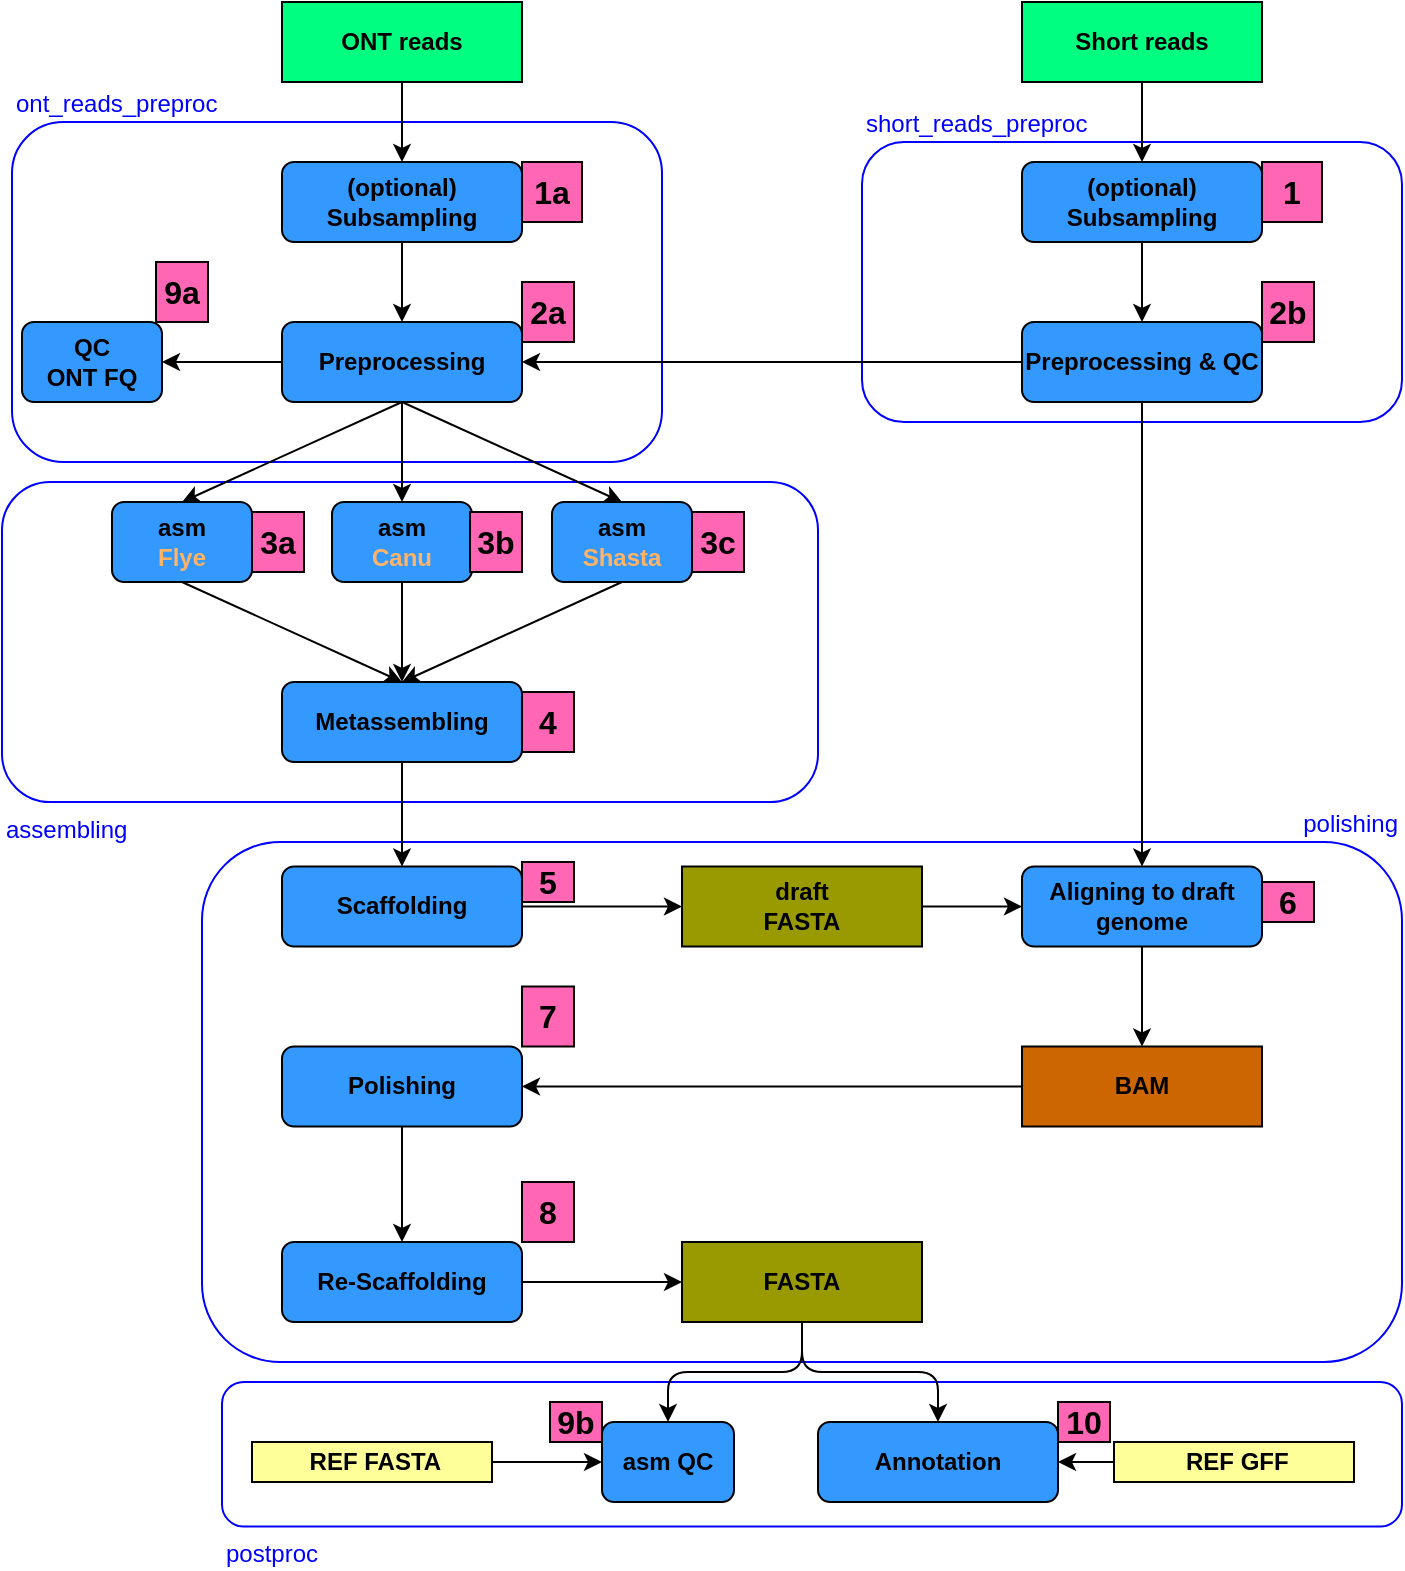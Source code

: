 <mxfile>
    <diagram id="Z8TSJrFf5ljXng2vy37_" name="Страница — 1">
        <mxGraphModel dx="889" dy="897" grid="1" gridSize="10" guides="1" tooltips="1" connect="1" arrows="1" fold="1" page="1" pageScale="1" pageWidth="827" pageHeight="1169" math="0" shadow="0">
            <root>
                <mxCell id="0"/>
                <mxCell id="1" parent="0"/>
                <mxCell id="78" value="&lt;span style=&quot;color: rgb(0, 0, 255);&quot;&gt;polishing&lt;/span&gt;" style="rounded=1;whiteSpace=wrap;html=1;fillColor=none;strokeColor=#0000FF;fontColor=#0000FF;labelPosition=center;verticalLabelPosition=top;align=right;verticalAlign=bottom;" vertex="1" parent="1">
                    <mxGeometry x="140" y="460" width="600" height="260" as="geometry"/>
                </mxCell>
                <mxCell id="79" value="postproc" style="rounded=1;whiteSpace=wrap;html=1;fillColor=none;strokeColor=#0000FF;fontColor=#0000FF;labelPosition=center;verticalLabelPosition=bottom;align=left;verticalAlign=top;" vertex="1" parent="1">
                    <mxGeometry x="150" y="730" width="590" height="72.25" as="geometry"/>
                </mxCell>
                <mxCell id="75" value="ont_reads_preproc" style="rounded=1;whiteSpace=wrap;html=1;fillColor=none;strokeColor=#0000FF;fontColor=#0000FF;labelPosition=center;verticalLabelPosition=top;align=left;verticalAlign=bottom;" vertex="1" parent="1">
                    <mxGeometry x="45" y="100" width="325" height="170" as="geometry"/>
                </mxCell>
                <mxCell id="77" value="&lt;span style=&quot;color: rgb(0, 0, 255);&quot;&gt;assembling&lt;/span&gt;" style="rounded=1;whiteSpace=wrap;html=1;fillColor=none;strokeColor=#0000FF;fontColor=#0000FF;labelPosition=center;verticalLabelPosition=bottom;align=left;verticalAlign=top;" vertex="1" parent="1">
                    <mxGeometry x="40" y="280" width="408" height="160" as="geometry"/>
                </mxCell>
                <mxCell id="76" value="&lt;span style=&quot;color: rgb(0, 0, 255);&quot;&gt;short_reads_preproc&lt;/span&gt;" style="rounded=1;whiteSpace=wrap;html=1;fillColor=none;strokeColor=#0000FF;fontColor=#0000FF;labelPosition=center;verticalLabelPosition=top;align=left;verticalAlign=bottom;" vertex="1" parent="1">
                    <mxGeometry x="470" y="110" width="270" height="140" as="geometry"/>
                </mxCell>
                <mxCell id="3" value="Short reads" style="rounded=0;whiteSpace=wrap;html=1;fontStyle=1;fillColor=#00FF80;" vertex="1" parent="1">
                    <mxGeometry x="550" y="40" width="120" height="40" as="geometry"/>
                </mxCell>
                <mxCell id="4" value="ONT reads" style="rounded=0;whiteSpace=wrap;html=1;fontStyle=1;fillColor=#00FF80;" vertex="1" parent="1">
                    <mxGeometry x="180" y="40" width="120" height="40" as="geometry"/>
                </mxCell>
                <mxCell id="5" value="(optional)&lt;div&gt;Subsampling&lt;/div&gt;" style="rounded=1;whiteSpace=wrap;html=1;fontStyle=1;fillColor=#3399FF;" vertex="1" parent="1">
                    <mxGeometry x="180" y="120" width="120" height="40" as="geometry"/>
                </mxCell>
                <mxCell id="6" value="(optional)&lt;div&gt;Subsampling&lt;/div&gt;" style="rounded=1;whiteSpace=wrap;html=1;fontStyle=1;fillColor=#3399FF;" vertex="1" parent="1">
                    <mxGeometry x="550" y="120" width="120" height="40" as="geometry"/>
                </mxCell>
                <mxCell id="7" value="Preprocessing" style="rounded=1;whiteSpace=wrap;html=1;fontStyle=1;fillColor=#3399FF;" vertex="1" parent="1">
                    <mxGeometry x="180" y="200" width="120" height="40" as="geometry"/>
                </mxCell>
                <mxCell id="8" value="Preprocessing &amp;amp; QC" style="rounded=1;whiteSpace=wrap;html=1;fontStyle=1;fillColor=#3399FF;" vertex="1" parent="1">
                    <mxGeometry x="550" y="200" width="120" height="40" as="geometry"/>
                </mxCell>
                <mxCell id="9" value="asm&lt;div&gt;&lt;font style=&quot;color: rgb(255, 179, 102);&quot;&gt;Flye&lt;/font&gt;&lt;/div&gt;" style="rounded=1;whiteSpace=wrap;html=1;fontStyle=1;fillColor=#3399FF;" vertex="1" parent="1">
                    <mxGeometry x="95" y="290" width="70" height="40" as="geometry"/>
                </mxCell>
                <mxCell id="11" value="asm&lt;div&gt;&lt;font style=&quot;color: rgb(255, 179, 102);&quot;&gt;Canu&lt;/font&gt;&lt;/div&gt;" style="rounded=1;whiteSpace=wrap;html=1;fontStyle=1;fillColor=#3399FF;" vertex="1" parent="1">
                    <mxGeometry x="205" y="290" width="70" height="40" as="geometry"/>
                </mxCell>
                <mxCell id="12" value="asm&lt;div&gt;&lt;font style=&quot;color: rgb(255, 179, 102);&quot;&gt;Shasta&lt;/font&gt;&lt;/div&gt;" style="rounded=1;whiteSpace=wrap;html=1;fontStyle=1;fillColor=#3399FF;" vertex="1" parent="1">
                    <mxGeometry x="315" y="290" width="70" height="40" as="geometry"/>
                </mxCell>
                <mxCell id="13" value="Polishing" style="rounded=1;whiteSpace=wrap;html=1;fontStyle=1;fillColor=#3399FF;" vertex="1" parent="1">
                    <mxGeometry x="180" y="562.25" width="120" height="40" as="geometry"/>
                </mxCell>
                <mxCell id="14" value="Scaffolding" style="rounded=1;whiteSpace=wrap;html=1;fontStyle=1;fillColor=#3399FF;" vertex="1" parent="1">
                    <mxGeometry x="180" y="472.25" width="120" height="40" as="geometry"/>
                </mxCell>
                <mxCell id="15" value="asm QC" style="rounded=1;whiteSpace=wrap;html=1;fontStyle=1;fillColor=#3399FF;" vertex="1" parent="1">
                    <mxGeometry x="340" y="750" width="66" height="40" as="geometry"/>
                </mxCell>
                <mxCell id="16" value="" style="endArrow=classic;html=1;exitX=0.5;exitY=1;exitDx=0;exitDy=0;entryX=0.5;entryY=0;entryDx=0;entryDy=0;" edge="1" parent="1" source="4" target="5">
                    <mxGeometry width="50" height="50" relative="1" as="geometry">
                        <mxPoint x="380" y="380" as="sourcePoint"/>
                        <mxPoint x="430" y="330" as="targetPoint"/>
                    </mxGeometry>
                </mxCell>
                <mxCell id="17" value="" style="endArrow=classic;html=1;entryX=0.5;entryY=0;entryDx=0;entryDy=0;exitX=0.5;exitY=1;exitDx=0;exitDy=0;" edge="1" parent="1" source="5" target="7">
                    <mxGeometry width="50" height="50" relative="1" as="geometry">
                        <mxPoint x="380" y="150" as="sourcePoint"/>
                        <mxPoint x="250" y="130" as="targetPoint"/>
                    </mxGeometry>
                </mxCell>
                <mxCell id="18" value="" style="endArrow=classic;html=1;exitX=0.5;exitY=1;exitDx=0;exitDy=0;entryX=0.5;entryY=0;entryDx=0;entryDy=0;" edge="1" parent="1" source="7" target="11">
                    <mxGeometry width="50" height="50" relative="1" as="geometry">
                        <mxPoint x="260" y="100" as="sourcePoint"/>
                        <mxPoint x="240" y="270" as="targetPoint"/>
                    </mxGeometry>
                </mxCell>
                <mxCell id="19" value="" style="endArrow=classic;html=1;exitX=0.5;exitY=1;exitDx=0;exitDy=0;entryX=0.5;entryY=0;entryDx=0;entryDy=0;" edge="1" parent="1" source="7" target="12">
                    <mxGeometry width="50" height="50" relative="1" as="geometry">
                        <mxPoint x="250" y="250" as="sourcePoint"/>
                        <mxPoint x="250" y="300" as="targetPoint"/>
                    </mxGeometry>
                </mxCell>
                <mxCell id="20" value="" style="endArrow=classic;html=1;exitX=0.5;exitY=1;exitDx=0;exitDy=0;entryX=0.5;entryY=0;entryDx=0;entryDy=0;" edge="1" parent="1" source="7" target="9">
                    <mxGeometry width="50" height="50" relative="1" as="geometry">
                        <mxPoint x="260" y="260" as="sourcePoint"/>
                        <mxPoint x="260" y="310" as="targetPoint"/>
                    </mxGeometry>
                </mxCell>
                <mxCell id="22" value="Metassembling" style="rounded=1;whiteSpace=wrap;html=1;fontStyle=1;fillColor=#3399FF;" vertex="1" parent="1">
                    <mxGeometry x="180" y="380" width="120" height="40" as="geometry"/>
                </mxCell>
                <mxCell id="23" value="" style="endArrow=classic;html=1;exitX=0.5;exitY=1;exitDx=0;exitDy=0;entryX=0.5;entryY=0;entryDx=0;entryDy=0;" edge="1" parent="1" source="9" target="22">
                    <mxGeometry width="50" height="50" relative="1" as="geometry">
                        <mxPoint x="250" y="250" as="sourcePoint"/>
                        <mxPoint x="140" y="300" as="targetPoint"/>
                    </mxGeometry>
                </mxCell>
                <mxCell id="24" value="" style="endArrow=classic;html=1;entryX=0.5;entryY=0;entryDx=0;entryDy=0;exitX=0.5;exitY=1;exitDx=0;exitDy=0;" edge="1" parent="1" source="11" target="22">
                    <mxGeometry width="50" height="50" relative="1" as="geometry">
                        <mxPoint x="330" y="360" as="sourcePoint"/>
                        <mxPoint x="250" y="300" as="targetPoint"/>
                    </mxGeometry>
                </mxCell>
                <mxCell id="25" value="" style="endArrow=classic;html=1;exitX=0.5;exitY=1;exitDx=0;exitDy=0;entryX=0.5;entryY=0;entryDx=0;entryDy=0;" edge="1" parent="1" source="12" target="22">
                    <mxGeometry width="50" height="50" relative="1" as="geometry">
                        <mxPoint x="260" y="260" as="sourcePoint"/>
                        <mxPoint x="260" y="310" as="targetPoint"/>
                    </mxGeometry>
                </mxCell>
                <mxCell id="26" value="" style="endArrow=classic;html=1;exitX=0.5;exitY=1;exitDx=0;exitDy=0;entryX=0.5;entryY=0;entryDx=0;entryDy=0;" edge="1" parent="1" source="22" target="14">
                    <mxGeometry width="50" height="50" relative="1" as="geometry">
                        <mxPoint x="270" y="270" as="sourcePoint"/>
                        <mxPoint x="270" y="320" as="targetPoint"/>
                    </mxGeometry>
                </mxCell>
                <mxCell id="28" value="" style="endArrow=classic;html=1;exitX=1;exitY=0.5;exitDx=0;exitDy=0;entryX=0;entryY=0.5;entryDx=0;entryDy=0;" edge="1" parent="1" source="43" target="32">
                    <mxGeometry width="50" height="50" relative="1" as="geometry">
                        <mxPoint x="450" y="690" as="sourcePoint"/>
                        <mxPoint x="360" y="680" as="targetPoint"/>
                    </mxGeometry>
                </mxCell>
                <mxCell id="29" value="" style="endArrow=classic;html=1;exitX=0.5;exitY=1;exitDx=0;exitDy=0;entryX=0.5;entryY=0;entryDx=0;entryDy=0;" edge="1" parent="1" source="3" target="6">
                    <mxGeometry width="50" height="50" relative="1" as="geometry">
                        <mxPoint x="406" y="110" as="sourcePoint"/>
                        <mxPoint x="406" y="162" as="targetPoint"/>
                    </mxGeometry>
                </mxCell>
                <mxCell id="30" value="" style="endArrow=classic;html=1;exitX=0.5;exitY=1;exitDx=0;exitDy=0;entryX=0.5;entryY=0;entryDx=0;entryDy=0;" edge="1" parent="1" source="6" target="8">
                    <mxGeometry width="50" height="50" relative="1" as="geometry">
                        <mxPoint x="416" y="120" as="sourcePoint"/>
                        <mxPoint x="416" y="172" as="targetPoint"/>
                    </mxGeometry>
                </mxCell>
                <mxCell id="31" value="" style="endArrow=classic;html=1;entryX=1;entryY=0.5;entryDx=0;entryDy=0;edgeStyle=orthogonalEdgeStyle;exitX=0;exitY=0.5;exitDx=0;exitDy=0;" edge="1" parent="1" source="62" target="13">
                    <mxGeometry width="50" height="50" relative="1" as="geometry">
                        <mxPoint x="510" y="550" as="sourcePoint"/>
                        <mxPoint x="290" y="522" as="targetPoint"/>
                    </mxGeometry>
                </mxCell>
                <mxCell id="32" value="FASTA" style="rounded=0;whiteSpace=wrap;html=1;fontStyle=1;fillColor=#999900;" vertex="1" parent="1">
                    <mxGeometry x="380" y="660" width="120" height="40" as="geometry"/>
                </mxCell>
                <mxCell id="33" value="" style="endArrow=classic;html=1;entryX=0.5;entryY=0;entryDx=0;entryDy=0;edgeStyle=orthogonalEdgeStyle;exitX=0.5;exitY=1;exitDx=0;exitDy=0;" edge="1" parent="1" source="32" target="15">
                    <mxGeometry width="50" height="50" relative="1" as="geometry">
                        <mxPoint x="410" y="880" as="sourcePoint"/>
                        <mxPoint x="530" y="680" as="targetPoint"/>
                    </mxGeometry>
                </mxCell>
                <mxCell id="34" value="1" style="rounded=0;whiteSpace=wrap;html=1;fontStyle=1;fontSize=16;fillColor=#FF66B3;" vertex="1" parent="1">
                    <mxGeometry x="670" y="120" width="30" height="30" as="geometry"/>
                </mxCell>
                <mxCell id="35" value="1a" style="rounded=0;whiteSpace=wrap;html=1;fontStyle=1;fontSize=16;fillColor=#FF66B3;" vertex="1" parent="1">
                    <mxGeometry x="300" y="120" width="30" height="30" as="geometry"/>
                </mxCell>
                <mxCell id="36" value="2b" style="rounded=0;whiteSpace=wrap;html=1;fontStyle=1;fontSize=16;fillColor=#FF66B3;" vertex="1" parent="1">
                    <mxGeometry x="670" y="180" width="26" height="30" as="geometry"/>
                </mxCell>
                <mxCell id="37" value="2a" style="rounded=0;whiteSpace=wrap;html=1;fontStyle=1;fontSize=16;fillColor=#FF66B3;" vertex="1" parent="1">
                    <mxGeometry x="300" y="180" width="26" height="30" as="geometry"/>
                </mxCell>
                <mxCell id="38" value="3a" style="rounded=0;whiteSpace=wrap;html=1;fontStyle=1;fontSize=16;fillColor=#FF66B3;" vertex="1" parent="1">
                    <mxGeometry x="165" y="295" width="26" height="30" as="geometry"/>
                </mxCell>
                <mxCell id="39" value="3b" style="rounded=0;whiteSpace=wrap;html=1;fontStyle=1;fontSize=16;fillColor=#FF66B3;" vertex="1" parent="1">
                    <mxGeometry x="274" y="295" width="26" height="30" as="geometry"/>
                </mxCell>
                <mxCell id="40" value="3c" style="rounded=0;whiteSpace=wrap;html=1;fontStyle=1;fontSize=16;fillColor=#FF66B3;" vertex="1" parent="1">
                    <mxGeometry x="385" y="295" width="26" height="30" as="geometry"/>
                </mxCell>
                <mxCell id="41" value="4" style="rounded=0;whiteSpace=wrap;html=1;fontStyle=1;fontSize=16;fillColor=#FF66B3;" vertex="1" parent="1">
                    <mxGeometry x="300" y="385" width="26" height="30" as="geometry"/>
                </mxCell>
                <mxCell id="42" value="5" style="rounded=0;whiteSpace=wrap;html=1;fontStyle=1;fontSize=16;fillColor=#FF66B3;" vertex="1" parent="1">
                    <mxGeometry x="300" y="470" width="26" height="20" as="geometry"/>
                </mxCell>
                <mxCell id="43" value="Re-Scaffolding" style="rounded=1;whiteSpace=wrap;html=1;fontStyle=1;fillColor=#3399FF;" vertex="1" parent="1">
                    <mxGeometry x="180" y="660" width="120" height="40" as="geometry"/>
                </mxCell>
                <mxCell id="44" value="" style="endArrow=classic;html=1;entryX=0.5;entryY=0;entryDx=0;entryDy=0;exitX=0.5;exitY=1;exitDx=0;exitDy=0;" edge="1" parent="1" source="13" target="43">
                    <mxGeometry width="50" height="50" relative="1" as="geometry">
                        <mxPoint x="250" y="522" as="sourcePoint"/>
                        <mxPoint x="250" y="572" as="targetPoint"/>
                    </mxGeometry>
                </mxCell>
                <mxCell id="45" value="6" style="rounded=0;whiteSpace=wrap;html=1;fontStyle=1;fontSize=16;fillColor=#FF66B3;" vertex="1" parent="1">
                    <mxGeometry x="670" y="480" width="26" height="20" as="geometry"/>
                </mxCell>
                <mxCell id="46" value="7" style="rounded=0;whiteSpace=wrap;html=1;fontStyle=1;fontSize=16;fillColor=#FF66B3;" vertex="1" parent="1">
                    <mxGeometry x="300" y="532.25" width="26" height="30" as="geometry"/>
                </mxCell>
                <mxCell id="47" value="9b" style="rounded=0;whiteSpace=wrap;html=1;fontStyle=1;fontSize=16;fillColor=#FF66B3;" vertex="1" parent="1">
                    <mxGeometry x="314" y="740" width="26" height="20" as="geometry"/>
                </mxCell>
                <mxCell id="48" value="" style="endArrow=classic;html=1;exitX=0;exitY=0.5;exitDx=0;exitDy=0;entryX=1;entryY=0.5;entryDx=0;entryDy=0;" edge="1" parent="1" source="8" target="7">
                    <mxGeometry width="50" height="50" relative="1" as="geometry">
                        <mxPoint x="620" y="170" as="sourcePoint"/>
                        <mxPoint x="620" y="210" as="targetPoint"/>
                    </mxGeometry>
                </mxCell>
                <mxCell id="51" value="QC&lt;div&gt;&lt;span style=&quot;color: rgb(0, 0, 0);&quot;&gt;ONT FQ&lt;/span&gt;&lt;/div&gt;" style="rounded=1;whiteSpace=wrap;html=1;fontStyle=1;fillColor=#3399FF;" vertex="1" parent="1">
                    <mxGeometry x="50" y="200" width="70" height="40" as="geometry"/>
                </mxCell>
                <mxCell id="54" value="" style="endArrow=classic;html=1;exitX=0;exitY=0.5;exitDx=0;exitDy=0;entryX=1;entryY=0.5;entryDx=0;entryDy=0;edgeStyle=orthogonalEdgeStyle;" edge="1" parent="1" source="7" target="51">
                    <mxGeometry width="50" height="50" relative="1" as="geometry">
                        <mxPoint x="630" y="260" as="sourcePoint"/>
                        <mxPoint x="320" y="602" as="targetPoint"/>
                    </mxGeometry>
                </mxCell>
                <mxCell id="55" value="9a" style="rounded=0;whiteSpace=wrap;html=1;fontStyle=1;fontSize=16;fillColor=#FF66B3;" vertex="1" parent="1">
                    <mxGeometry x="117" y="170" width="26" height="30" as="geometry"/>
                </mxCell>
                <mxCell id="57" value="draft&lt;div&gt;FASTA&lt;/div&gt;" style="rounded=0;whiteSpace=wrap;html=1;fontStyle=1;fillColor=#999900;" vertex="1" parent="1">
                    <mxGeometry x="380" y="472.25" width="120" height="40" as="geometry"/>
                </mxCell>
                <mxCell id="58" value="" style="endArrow=classic;html=1;exitX=1;exitY=0.5;exitDx=0;exitDy=0;entryX=0;entryY=0.5;entryDx=0;entryDy=0;" edge="1" parent="1" source="14" target="57">
                    <mxGeometry width="50" height="50" relative="1" as="geometry">
                        <mxPoint x="250" y="430" as="sourcePoint"/>
                        <mxPoint x="250" y="482" as="targetPoint"/>
                    </mxGeometry>
                </mxCell>
                <mxCell id="59" value="Aligning to draft genome" style="rounded=1;whiteSpace=wrap;html=1;fontStyle=1;fillColor=#3399FF;" vertex="1" parent="1">
                    <mxGeometry x="550" y="472.25" width="120" height="40" as="geometry"/>
                </mxCell>
                <mxCell id="60" value="" style="endArrow=classic;html=1;exitX=0.5;exitY=1;exitDx=0;exitDy=0;entryX=0.5;entryY=0;entryDx=0;entryDy=0;" edge="1" parent="1" source="8" target="59">
                    <mxGeometry width="50" height="50" relative="1" as="geometry">
                        <mxPoint x="620" y="170" as="sourcePoint"/>
                        <mxPoint x="620" y="210" as="targetPoint"/>
                    </mxGeometry>
                </mxCell>
                <mxCell id="61" value="" style="endArrow=classic;html=1;exitX=1;exitY=0.5;exitDx=0;exitDy=0;entryX=0;entryY=0.5;entryDx=0;entryDy=0;" edge="1" parent="1" source="57" target="59">
                    <mxGeometry width="50" height="50" relative="1" as="geometry">
                        <mxPoint x="310" y="502" as="sourcePoint"/>
                        <mxPoint x="390" y="502" as="targetPoint"/>
                    </mxGeometry>
                </mxCell>
                <mxCell id="62" value="BAM" style="rounded=0;whiteSpace=wrap;html=1;fontStyle=1;fillColor=#CC6600;" vertex="1" parent="1">
                    <mxGeometry x="550" y="562.25" width="120" height="40" as="geometry"/>
                </mxCell>
                <mxCell id="63" value="" style="endArrow=classic;html=1;exitX=0.5;exitY=1;exitDx=0;exitDy=0;entryX=0.5;entryY=0;entryDx=0;entryDy=0;" edge="1" parent="1" source="59" target="62">
                    <mxGeometry width="50" height="50" relative="1" as="geometry">
                        <mxPoint x="510" y="502" as="sourcePoint"/>
                        <mxPoint x="560" y="502" as="targetPoint"/>
                    </mxGeometry>
                </mxCell>
                <mxCell id="64" value="8" style="rounded=0;whiteSpace=wrap;html=1;fontStyle=1;fontSize=16;fillColor=#FF66B3;" vertex="1" parent="1">
                    <mxGeometry x="300" y="630" width="26" height="30" as="geometry"/>
                </mxCell>
                <mxCell id="66" value="Annotation" style="rounded=1;whiteSpace=wrap;html=1;fontStyle=1;fillColor=#3399FF;" vertex="1" parent="1">
                    <mxGeometry x="448" y="750" width="120" height="40" as="geometry"/>
                </mxCell>
                <mxCell id="67" value="10" style="rounded=0;whiteSpace=wrap;html=1;fontStyle=1;fontSize=16;fillColor=#FF66B3;" vertex="1" parent="1">
                    <mxGeometry x="568" y="740" width="26" height="20" as="geometry"/>
                </mxCell>
                <mxCell id="68" value="&amp;nbsp;REF FASTA" style="rounded=0;whiteSpace=wrap;html=1;fontStyle=1;fillColor=#FFFF99;" vertex="1" parent="1">
                    <mxGeometry x="165" y="760" width="120" height="20" as="geometry"/>
                </mxCell>
                <mxCell id="69" value="&amp;nbsp;REF GFF" style="rounded=0;whiteSpace=wrap;html=1;fontStyle=1;fillColor=#FFFF99;" vertex="1" parent="1">
                    <mxGeometry x="596" y="760" width="120" height="20" as="geometry"/>
                </mxCell>
                <mxCell id="70" value="" style="endArrow=classic;html=1;entryX=0;entryY=0.5;entryDx=0;entryDy=0;exitX=1;exitY=0.5;exitDx=0;exitDy=0;" edge="1" parent="1" source="68" target="15">
                    <mxGeometry width="50" height="50" relative="1" as="geometry">
                        <mxPoint x="700" y="700" as="sourcePoint"/>
                        <mxPoint x="620" y="572" as="targetPoint"/>
                    </mxGeometry>
                </mxCell>
                <mxCell id="71" value="" style="endArrow=classic;html=1;exitX=0;exitY=0.5;exitDx=0;exitDy=0;entryX=1;entryY=0.5;entryDx=0;entryDy=0;edgeStyle=orthogonalEdgeStyle;" edge="1" parent="1" source="69" target="66">
                    <mxGeometry width="50" height="50" relative="1" as="geometry">
                        <mxPoint x="630" y="532" as="sourcePoint"/>
                        <mxPoint x="630" y="582" as="targetPoint"/>
                    </mxGeometry>
                </mxCell>
                <mxCell id="72" value="" style="endArrow=classic;html=1;exitX=0.5;exitY=1;exitDx=0;exitDy=0;entryX=0.5;entryY=0;entryDx=0;entryDy=0;edgeStyle=orthogonalEdgeStyle;" edge="1" parent="1" source="32" target="66">
                    <mxGeometry width="50" height="50" relative="1" as="geometry">
                        <mxPoint x="640" y="542" as="sourcePoint"/>
                        <mxPoint x="640" y="592" as="targetPoint"/>
                    </mxGeometry>
                </mxCell>
            </root>
        </mxGraphModel>
    </diagram>
</mxfile>